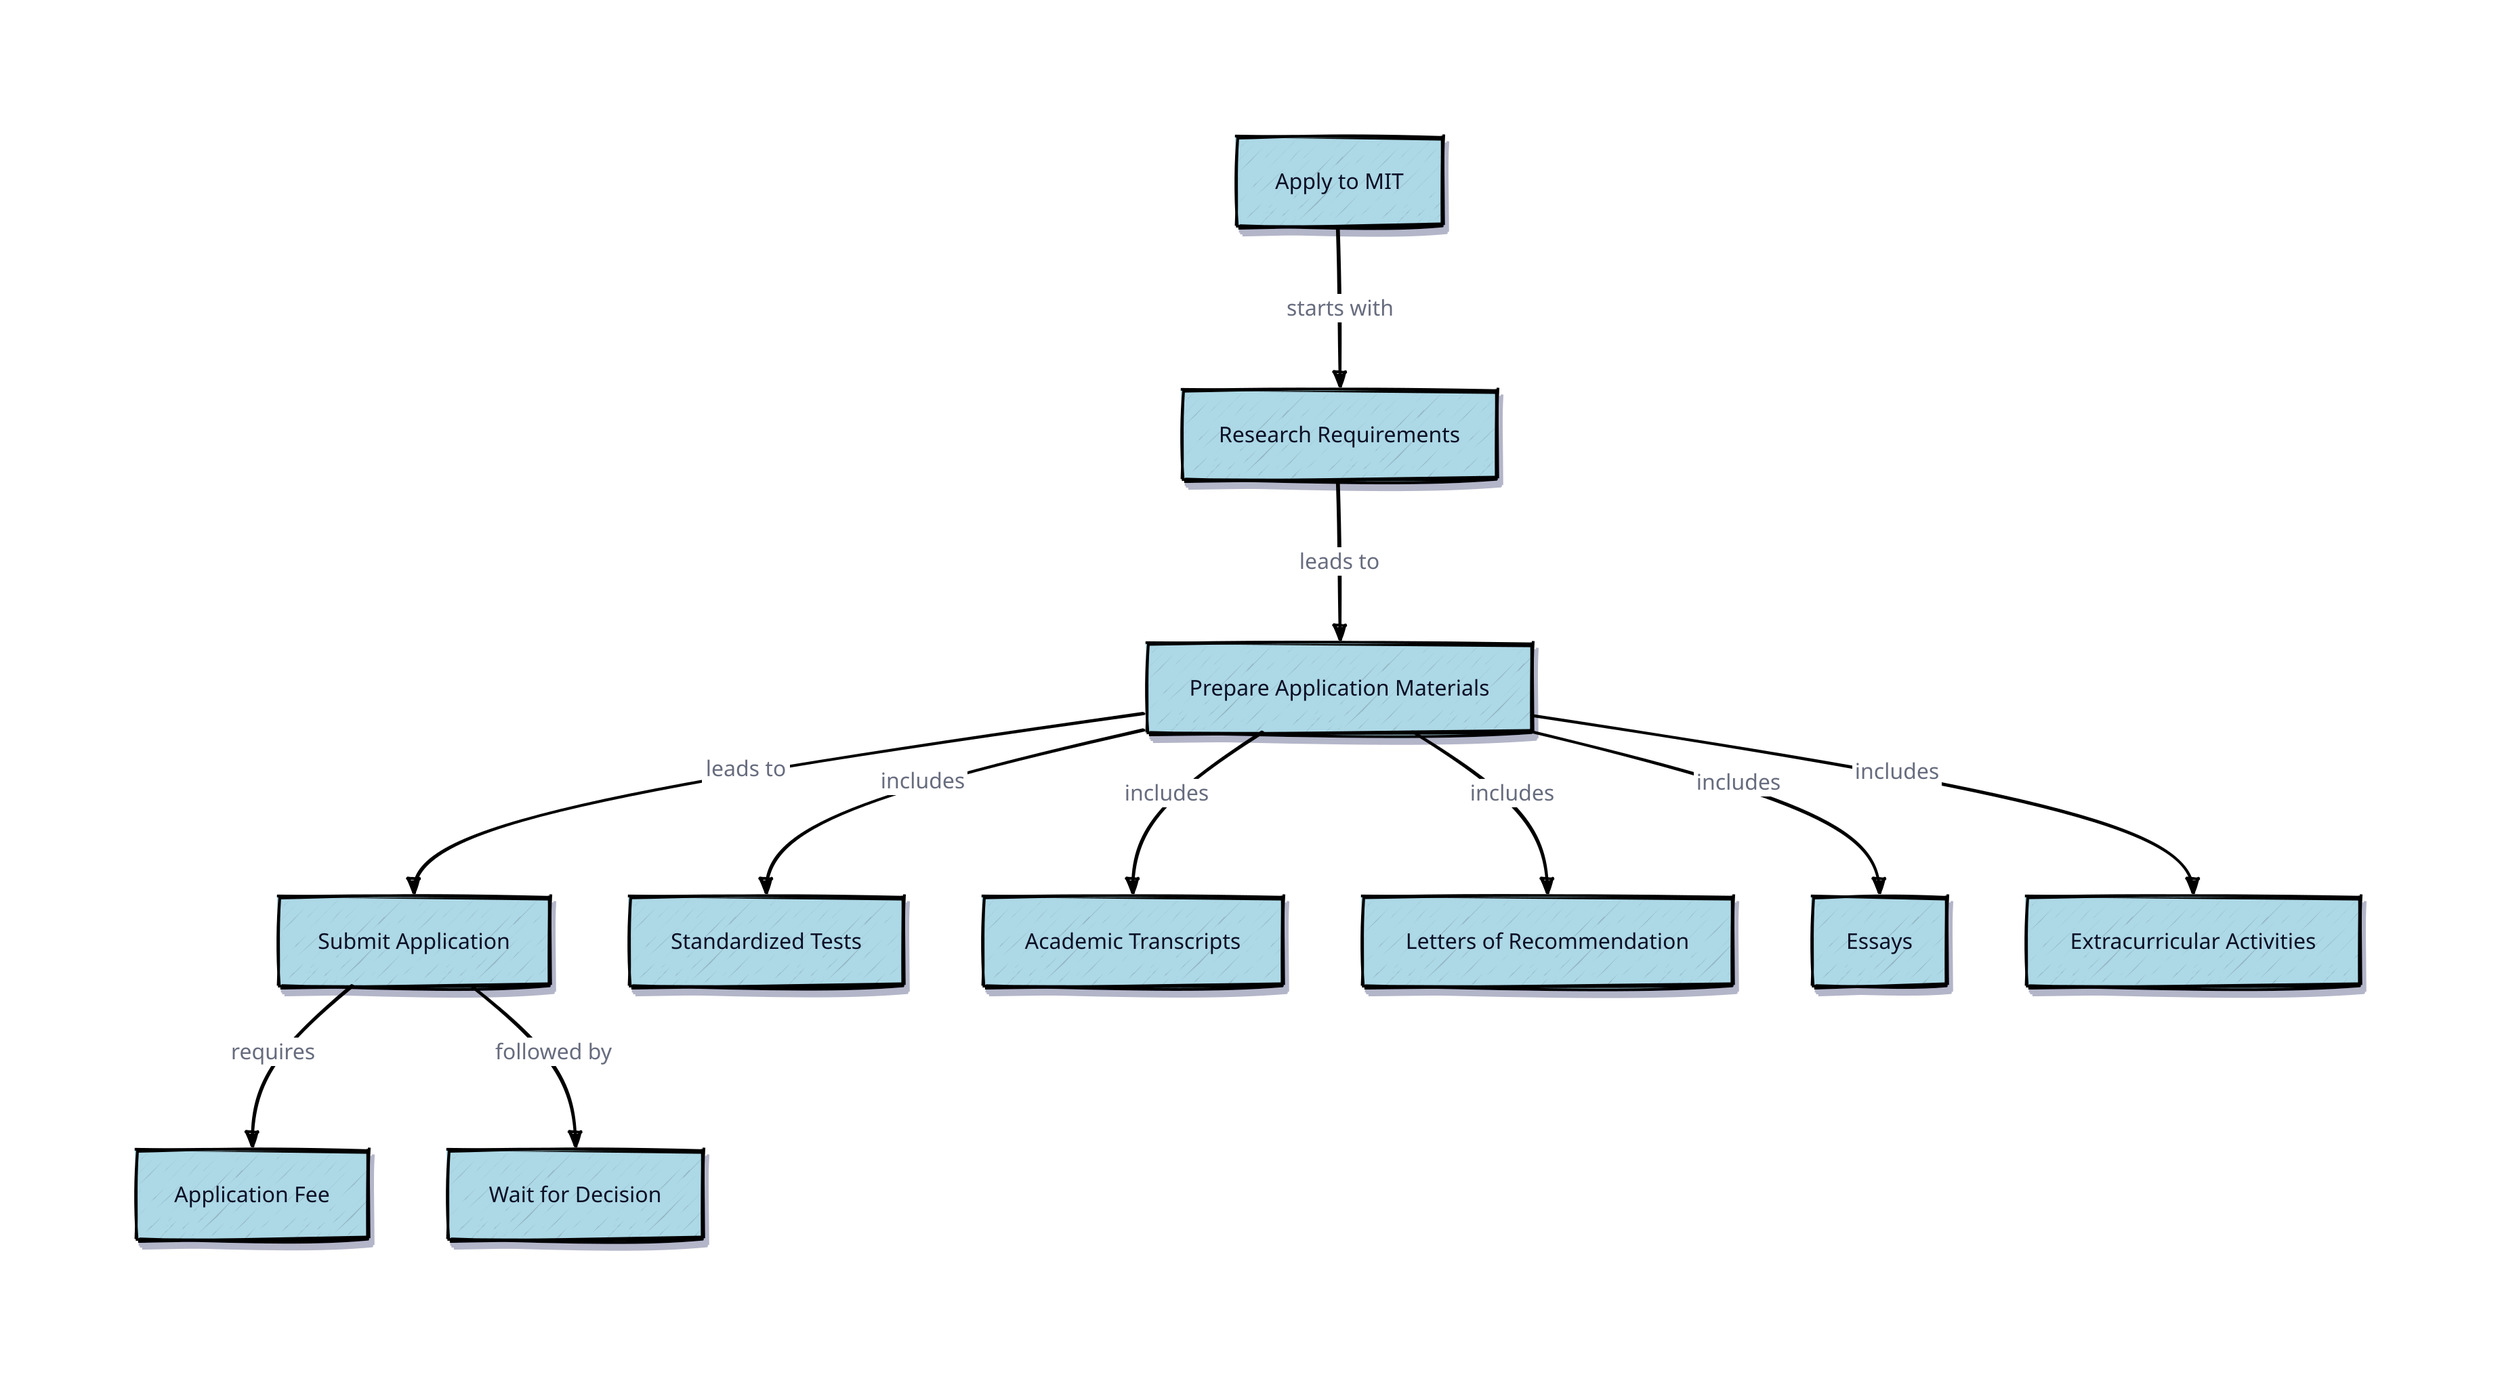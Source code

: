 
vars: {
  d2-config: {
    sketch: true
  }
}
classes: {
  process: {
    label: ""
    shape: rectangle
    style: {
      fill: lightblue
      shadow: true
    }
  }
}

Apply_to_MIT.class: process
Apply_to_MIT.label: "Apply to MIT"
Apply_to_MIT: {
  style: {
    opacity: 1
    stroke: "black"
    stroke-width: 2
    shadow: true
  }
}
Research_Requirements.class: process
Research_Requirements.label: "Research Requirements"
Research_Requirements: {
  style: {
    opacity: 1
    stroke: "black"
    stroke-width: 2
    shadow: true
  }
}
Prepare_Application_Materials.class: process
Prepare_Application_Materials.label: "Prepare Application Materials"
Prepare_Application_Materials: {
  style: {
    opacity: 1
    stroke: "black"
    stroke-width: 2
    shadow: true
  }
}
Submit_Application.class: process
Submit_Application.label: "Submit Application"
Submit_Application: {
  style: {
    opacity: 1
    stroke: "black"
    stroke-width: 2
    shadow: true
  }
}
Standardized_Tests.class: process
Standardized_Tests.label: "Standardized Tests"
Standardized_Tests: {
  style: {
    opacity: 1
    stroke: "black"
    stroke-width: 2
    shadow: true
  }
}
Academic_Transcripts.class: process
Academic_Transcripts.label: "Academic Transcripts"
Academic_Transcripts: {
  style: {
    opacity: 1
    stroke: "black"
    stroke-width: 2
    shadow: true
  }
}
Letters_of_Recommendation.class: process
Letters_of_Recommendation.label: "Letters of Recommendation"
Letters_of_Recommendation: {
  style: {
    opacity: 1
    stroke: "black"
    stroke-width: 2
    shadow: true
  }
}
Essays.class: process
Essays.label: "Essays"
Essays: {
  style: {
    opacity: 1
    stroke: "black"
    stroke-width: 2
    shadow: true
  }
}
Extracurricular_Activities.class: process
Extracurricular_Activities.label: "Extracurricular Activities"
Extracurricular_Activities: {
  style: {
    opacity: 1
    stroke: "black"
    stroke-width: 2
    shadow: true
  }
}
Application_Fee.class: process
Application_Fee.label: "Application Fee"
Application_Fee: {
  style: {
    opacity: 1
    stroke: "black"
    stroke-width: 2
    shadow: true
  }
}
Wait_for_Decision.class: process
Wait_for_Decision.label: "Wait for Decision"
Wait_for_Decision: {
  style: {
    opacity: 1
    stroke: "black"
    stroke-width: 2
    shadow: true
  }
}
Apply_to_MIT -> Research_Requirements: {
  label: "starts with"
  style.stroke: black
  style.opacity: 1
  style.stroke-width: 2
}
Research_Requirements -> Prepare_Application_Materials: {
  label: "leads to"
  style.stroke: black
  style.opacity: 1
  style.stroke-width: 2
}
Prepare_Application_Materials -> Standardized_Tests: {
  label: "includes"
  style.stroke: black
  style.opacity: 1
  style.stroke-width: 2
}
Prepare_Application_Materials -> Academic_Transcripts: {
  label: "includes"
  style.stroke: black
  style.opacity: 1
  style.stroke-width: 2
}
Prepare_Application_Materials -> Letters_of_Recommendation: {
  label: "includes"
  style.stroke: black
  style.opacity: 1
  style.stroke-width: 2
}
Prepare_Application_Materials -> Essays: {
  label: "includes"
  style.stroke: black
  style.opacity: 1
  style.stroke-width: 2
}
Prepare_Application_Materials -> Extracurricular_Activities: {
  label: "includes"
  style.stroke: black
  style.opacity: 1
  style.stroke-width: 2
}
Prepare_Application_Materials -> Submit_Application: {
  label: "leads to"
  style.stroke: black
  style.opacity: 1
  style.stroke-width: 2
}
Submit_Application -> Application_Fee: {
  label: "requires"
  style.stroke: black
  style.opacity: 1
  style.stroke-width: 2
}
Submit_Application -> Wait_for_Decision: {
  label: "followed by"
  style.stroke: black
  style.opacity: 1
  style.stroke-width: 2
}
